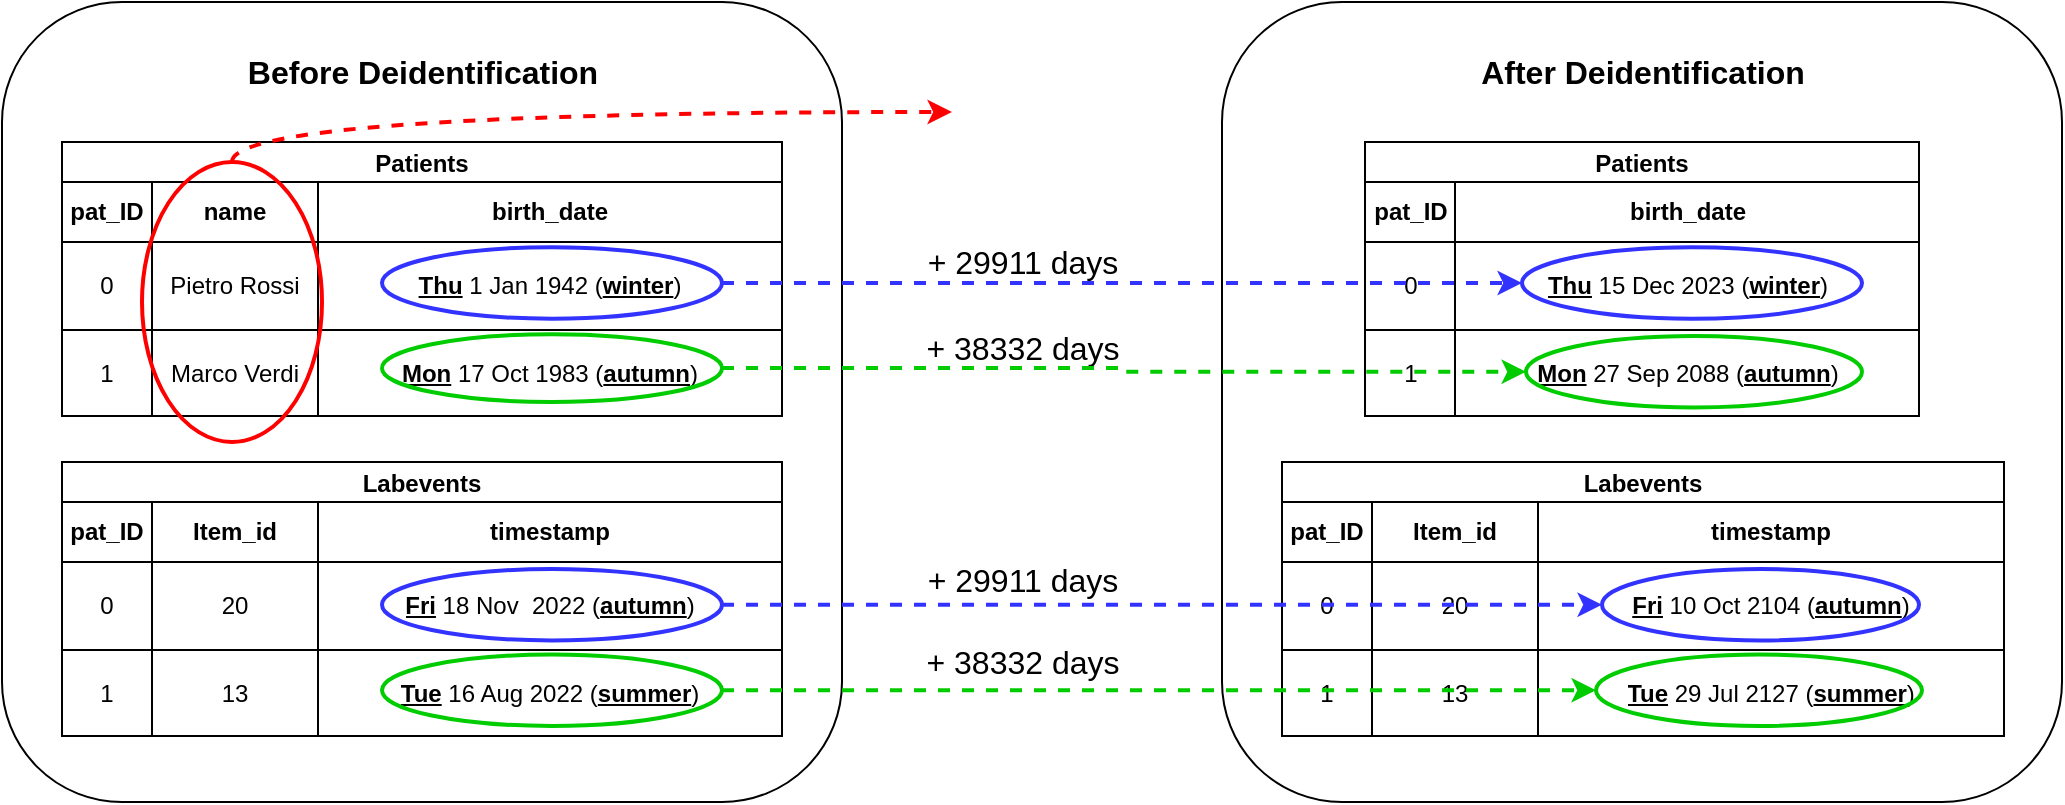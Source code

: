 <mxfile version="20.4.1" type="device"><diagram id="9E-jIEwZ_F7dmftd-cMd" name="Pagina-1"><mxGraphModel dx="1023" dy="481" grid="1" gridSize="10" guides="1" tooltips="1" connect="1" arrows="1" fold="1" page="1" pageScale="1" pageWidth="850" pageHeight="1100" math="0" shadow="0"><root><mxCell id="0"/><mxCell id="1" parent="0"/><mxCell id="P1wdlzU_BdanUCKk_c8z-74" value="" style="rounded=1;whiteSpace=wrap;html=1;fontSize=12;" vertex="1" parent="1"><mxGeometry x="10" y="50" width="420" height="400" as="geometry"/></mxCell><mxCell id="P1wdlzU_BdanUCKk_c8z-48" value="Patients" style="shape=table;startSize=20;container=1;collapsible=0;childLayout=tableLayout;fontStyle=1;align=center;fontSize=12;" vertex="1" parent="1"><mxGeometry x="40" y="120" width="360" height="137" as="geometry"/></mxCell><mxCell id="P1wdlzU_BdanUCKk_c8z-49" value="" style="shape=tableRow;horizontal=0;startSize=0;swimlaneHead=0;swimlaneBody=0;top=0;left=0;bottom=0;right=0;collapsible=0;dropTarget=0;fillColor=none;points=[[0,0.5],[1,0.5]];portConstraint=eastwest;fontSize=12;" vertex="1" parent="P1wdlzU_BdanUCKk_c8z-48"><mxGeometry y="20" width="360" height="30" as="geometry"/></mxCell><mxCell id="P1wdlzU_BdanUCKk_c8z-50" value="pat_ID" style="shape=partialRectangle;html=1;whiteSpace=wrap;connectable=0;fillColor=none;top=0;left=0;bottom=0;right=0;overflow=hidden;fontSize=12;fontStyle=1" vertex="1" parent="P1wdlzU_BdanUCKk_c8z-49"><mxGeometry width="45" height="30" as="geometry"><mxRectangle width="45" height="30" as="alternateBounds"/></mxGeometry></mxCell><mxCell id="P1wdlzU_BdanUCKk_c8z-51" value="name" style="shape=partialRectangle;html=1;whiteSpace=wrap;connectable=0;fillColor=none;top=0;left=0;bottom=0;right=0;overflow=hidden;fontSize=12;fontStyle=1" vertex="1" parent="P1wdlzU_BdanUCKk_c8z-49"><mxGeometry x="45" width="83" height="30" as="geometry"><mxRectangle width="83" height="30" as="alternateBounds"/></mxGeometry></mxCell><mxCell id="P1wdlzU_BdanUCKk_c8z-52" value="birth_date" style="shape=partialRectangle;html=1;whiteSpace=wrap;connectable=0;fillColor=none;top=0;left=0;bottom=0;right=0;overflow=hidden;fontSize=12;fontStyle=1" vertex="1" parent="P1wdlzU_BdanUCKk_c8z-49"><mxGeometry x="128" width="232" height="30" as="geometry"><mxRectangle width="232" height="30" as="alternateBounds"/></mxGeometry></mxCell><mxCell id="P1wdlzU_BdanUCKk_c8z-53" value="" style="shape=tableRow;horizontal=0;startSize=0;swimlaneHead=0;swimlaneBody=0;top=0;left=0;bottom=0;right=0;collapsible=0;dropTarget=0;fillColor=none;points=[[0,0.5],[1,0.5]];portConstraint=eastwest;fontSize=12;" vertex="1" parent="P1wdlzU_BdanUCKk_c8z-48"><mxGeometry y="50" width="360" height="44" as="geometry"/></mxCell><mxCell id="P1wdlzU_BdanUCKk_c8z-54" value="0" style="shape=partialRectangle;html=1;whiteSpace=wrap;connectable=0;fillColor=none;top=0;left=0;bottom=0;right=0;overflow=hidden;fontSize=12;" vertex="1" parent="P1wdlzU_BdanUCKk_c8z-53"><mxGeometry width="45" height="44" as="geometry"><mxRectangle width="45" height="44" as="alternateBounds"/></mxGeometry></mxCell><mxCell id="P1wdlzU_BdanUCKk_c8z-55" value="Pietro Rossi" style="shape=partialRectangle;html=1;whiteSpace=wrap;connectable=0;fillColor=none;top=0;left=0;bottom=0;right=0;overflow=hidden;fontSize=12;" vertex="1" parent="P1wdlzU_BdanUCKk_c8z-53"><mxGeometry x="45" width="83" height="44" as="geometry"><mxRectangle width="83" height="44" as="alternateBounds"/></mxGeometry></mxCell><mxCell id="P1wdlzU_BdanUCKk_c8z-56" value="&lt;u&gt;&lt;b&gt;Thu&lt;/b&gt;&lt;/u&gt; 1 Jan 1942 (&lt;b&gt;&lt;u&gt;winter&lt;/u&gt;&lt;/b&gt;)" style="shape=partialRectangle;html=1;whiteSpace=wrap;connectable=0;fillColor=none;top=0;left=0;bottom=0;right=0;overflow=hidden;fontSize=12;" vertex="1" parent="P1wdlzU_BdanUCKk_c8z-53"><mxGeometry x="128" width="232" height="44" as="geometry"><mxRectangle width="232" height="44" as="alternateBounds"/></mxGeometry></mxCell><mxCell id="P1wdlzU_BdanUCKk_c8z-57" value="" style="shape=tableRow;horizontal=0;startSize=0;swimlaneHead=0;swimlaneBody=0;top=0;left=0;bottom=0;right=0;collapsible=0;dropTarget=0;fillColor=none;points=[[0,0.5],[1,0.5]];portConstraint=eastwest;fontSize=12;" vertex="1" parent="P1wdlzU_BdanUCKk_c8z-48"><mxGeometry y="94" width="360" height="43" as="geometry"/></mxCell><mxCell id="P1wdlzU_BdanUCKk_c8z-58" value="1" style="shape=partialRectangle;html=1;whiteSpace=wrap;connectable=0;fillColor=none;top=0;left=0;bottom=0;right=0;overflow=hidden;fontSize=12;" vertex="1" parent="P1wdlzU_BdanUCKk_c8z-57"><mxGeometry width="45" height="43" as="geometry"><mxRectangle width="45" height="43" as="alternateBounds"/></mxGeometry></mxCell><mxCell id="P1wdlzU_BdanUCKk_c8z-59" value="Marco Verdi" style="shape=partialRectangle;html=1;whiteSpace=wrap;connectable=0;fillColor=none;top=0;left=0;bottom=0;right=0;overflow=hidden;fontSize=12;" vertex="1" parent="P1wdlzU_BdanUCKk_c8z-57"><mxGeometry x="45" width="83" height="43" as="geometry"><mxRectangle width="83" height="43" as="alternateBounds"/></mxGeometry></mxCell><mxCell id="P1wdlzU_BdanUCKk_c8z-60" value="&lt;u&gt;&lt;b&gt;Mon&lt;/b&gt;&lt;/u&gt; 17 Oct 1983 (&lt;b&gt;&lt;u&gt;autumn&lt;/u&gt;&lt;/b&gt;)" style="shape=partialRectangle;html=1;whiteSpace=wrap;connectable=0;fillColor=none;top=0;left=0;bottom=0;right=0;overflow=hidden;fontSize=12;" vertex="1" parent="P1wdlzU_BdanUCKk_c8z-57"><mxGeometry x="128" width="232" height="43" as="geometry"><mxRectangle width="232" height="43" as="alternateBounds"/></mxGeometry></mxCell><mxCell id="P1wdlzU_BdanUCKk_c8z-61" value="Labevents" style="shape=table;startSize=20;container=1;collapsible=0;childLayout=tableLayout;fontStyle=1;align=center;fontSize=12;" vertex="1" parent="1"><mxGeometry x="40" y="280" width="360" height="137" as="geometry"/></mxCell><mxCell id="P1wdlzU_BdanUCKk_c8z-62" value="" style="shape=tableRow;horizontal=0;startSize=0;swimlaneHead=0;swimlaneBody=0;top=0;left=0;bottom=0;right=0;collapsible=0;dropTarget=0;fillColor=none;points=[[0,0.5],[1,0.5]];portConstraint=eastwest;fontSize=12;" vertex="1" parent="P1wdlzU_BdanUCKk_c8z-61"><mxGeometry y="20" width="360" height="30" as="geometry"/></mxCell><mxCell id="P1wdlzU_BdanUCKk_c8z-63" value="pat_ID" style="shape=partialRectangle;html=1;whiteSpace=wrap;connectable=0;fillColor=none;top=0;left=0;bottom=0;right=0;overflow=hidden;fontSize=12;fontStyle=1" vertex="1" parent="P1wdlzU_BdanUCKk_c8z-62"><mxGeometry width="45" height="30" as="geometry"><mxRectangle width="45" height="30" as="alternateBounds"/></mxGeometry></mxCell><mxCell id="P1wdlzU_BdanUCKk_c8z-64" value="Item_id" style="shape=partialRectangle;html=1;whiteSpace=wrap;connectable=0;fillColor=none;top=0;left=0;bottom=0;right=0;overflow=hidden;fontSize=12;fontStyle=1" vertex="1" parent="P1wdlzU_BdanUCKk_c8z-62"><mxGeometry x="45" width="83" height="30" as="geometry"><mxRectangle width="83" height="30" as="alternateBounds"/></mxGeometry></mxCell><mxCell id="P1wdlzU_BdanUCKk_c8z-65" value="timestamp" style="shape=partialRectangle;html=1;whiteSpace=wrap;connectable=0;fillColor=none;top=0;left=0;bottom=0;right=0;overflow=hidden;fontSize=12;fontStyle=1" vertex="1" parent="P1wdlzU_BdanUCKk_c8z-62"><mxGeometry x="128" width="232" height="30" as="geometry"><mxRectangle width="232" height="30" as="alternateBounds"/></mxGeometry></mxCell><mxCell id="P1wdlzU_BdanUCKk_c8z-66" value="" style="shape=tableRow;horizontal=0;startSize=0;swimlaneHead=0;swimlaneBody=0;top=0;left=0;bottom=0;right=0;collapsible=0;dropTarget=0;fillColor=none;points=[[0,0.5],[1,0.5]];portConstraint=eastwest;fontSize=12;" vertex="1" parent="P1wdlzU_BdanUCKk_c8z-61"><mxGeometry y="50" width="360" height="44" as="geometry"/></mxCell><mxCell id="P1wdlzU_BdanUCKk_c8z-67" value="0" style="shape=partialRectangle;html=1;whiteSpace=wrap;connectable=0;fillColor=none;top=0;left=0;bottom=0;right=0;overflow=hidden;fontSize=12;" vertex="1" parent="P1wdlzU_BdanUCKk_c8z-66"><mxGeometry width="45" height="44" as="geometry"><mxRectangle width="45" height="44" as="alternateBounds"/></mxGeometry></mxCell><mxCell id="P1wdlzU_BdanUCKk_c8z-68" value="20" style="shape=partialRectangle;html=1;whiteSpace=wrap;connectable=0;fillColor=none;top=0;left=0;bottom=0;right=0;overflow=hidden;fontSize=12;" vertex="1" parent="P1wdlzU_BdanUCKk_c8z-66"><mxGeometry x="45" width="83" height="44" as="geometry"><mxRectangle width="83" height="44" as="alternateBounds"/></mxGeometry></mxCell><mxCell id="P1wdlzU_BdanUCKk_c8z-69" value="&lt;u&gt;&lt;b&gt;Fri&lt;/b&gt;&lt;/u&gt; 18 Nov&amp;nbsp; 2022 (&lt;u&gt;&lt;b&gt;autumn&lt;/b&gt;&lt;/u&gt;)" style="shape=partialRectangle;html=1;whiteSpace=wrap;connectable=0;fillColor=none;top=0;left=0;bottom=0;right=0;overflow=hidden;fontSize=12;" vertex="1" parent="P1wdlzU_BdanUCKk_c8z-66"><mxGeometry x="128" width="232" height="44" as="geometry"><mxRectangle width="232" height="44" as="alternateBounds"/></mxGeometry></mxCell><mxCell id="P1wdlzU_BdanUCKk_c8z-70" value="" style="shape=tableRow;horizontal=0;startSize=0;swimlaneHead=0;swimlaneBody=0;top=0;left=0;bottom=0;right=0;collapsible=0;dropTarget=0;fillColor=none;points=[[0,0.5],[1,0.5]];portConstraint=eastwest;fontSize=12;" vertex="1" parent="P1wdlzU_BdanUCKk_c8z-61"><mxGeometry y="94" width="360" height="43" as="geometry"/></mxCell><mxCell id="P1wdlzU_BdanUCKk_c8z-71" value="1" style="shape=partialRectangle;html=1;whiteSpace=wrap;connectable=0;fillColor=none;top=0;left=0;bottom=0;right=0;overflow=hidden;fontSize=12;" vertex="1" parent="P1wdlzU_BdanUCKk_c8z-70"><mxGeometry width="45" height="43" as="geometry"><mxRectangle width="45" height="43" as="alternateBounds"/></mxGeometry></mxCell><mxCell id="P1wdlzU_BdanUCKk_c8z-72" value="13" style="shape=partialRectangle;html=1;whiteSpace=wrap;connectable=0;fillColor=none;top=0;left=0;bottom=0;right=0;overflow=hidden;fontSize=12;" vertex="1" parent="P1wdlzU_BdanUCKk_c8z-70"><mxGeometry x="45" width="83" height="43" as="geometry"><mxRectangle width="83" height="43" as="alternateBounds"/></mxGeometry></mxCell><mxCell id="P1wdlzU_BdanUCKk_c8z-73" value="&lt;u&gt;&lt;b&gt;Tue&lt;/b&gt;&lt;/u&gt; 16 Aug 2022 (&lt;b&gt;&lt;u&gt;summer&lt;/u&gt;&lt;/b&gt;)" style="shape=partialRectangle;html=1;whiteSpace=wrap;connectable=0;fillColor=none;top=0;left=0;bottom=0;right=0;overflow=hidden;fontSize=12;" vertex="1" parent="P1wdlzU_BdanUCKk_c8z-70"><mxGeometry x="128" width="232" height="43" as="geometry"><mxRectangle width="232" height="43" as="alternateBounds"/></mxGeometry></mxCell><mxCell id="P1wdlzU_BdanUCKk_c8z-75" value="&lt;font style=&quot;font-size: 16px;&quot;&gt;&lt;b&gt;Before Deidentification&lt;/b&gt;&lt;/font&gt;" style="text;html=1;strokeColor=none;fillColor=none;align=center;verticalAlign=middle;whiteSpace=wrap;rounded=0;fontSize=12;" vertex="1" parent="1"><mxGeometry x="112.5" y="70" width="215" height="30" as="geometry"/></mxCell><mxCell id="P1wdlzU_BdanUCKk_c8z-89" value="" style="rounded=1;whiteSpace=wrap;html=1;fontSize=12;" vertex="1" parent="1"><mxGeometry x="620" y="50" width="420" height="400" as="geometry"/></mxCell><mxCell id="P1wdlzU_BdanUCKk_c8z-90" value="Patients" style="shape=table;startSize=20;container=1;collapsible=0;childLayout=tableLayout;fontStyle=1;align=center;fontSize=12;" vertex="1" parent="1"><mxGeometry x="691.5" y="120" width="277" height="137" as="geometry"/></mxCell><mxCell id="P1wdlzU_BdanUCKk_c8z-91" value="" style="shape=tableRow;horizontal=0;startSize=0;swimlaneHead=0;swimlaneBody=0;top=0;left=0;bottom=0;right=0;collapsible=0;dropTarget=0;fillColor=none;points=[[0,0.5],[1,0.5]];portConstraint=eastwest;fontSize=12;" vertex="1" parent="P1wdlzU_BdanUCKk_c8z-90"><mxGeometry y="20" width="277" height="30" as="geometry"/></mxCell><mxCell id="P1wdlzU_BdanUCKk_c8z-92" value="pat_ID" style="shape=partialRectangle;html=1;whiteSpace=wrap;connectable=0;fillColor=none;top=0;left=0;bottom=0;right=0;overflow=hidden;fontSize=12;fontStyle=1" vertex="1" parent="P1wdlzU_BdanUCKk_c8z-91"><mxGeometry width="45" height="30" as="geometry"><mxRectangle width="45" height="30" as="alternateBounds"/></mxGeometry></mxCell><mxCell id="P1wdlzU_BdanUCKk_c8z-94" value="birth_date" style="shape=partialRectangle;html=1;whiteSpace=wrap;connectable=0;fillColor=none;top=0;left=0;bottom=0;right=0;overflow=hidden;fontSize=12;fontStyle=1" vertex="1" parent="P1wdlzU_BdanUCKk_c8z-91"><mxGeometry x="45" width="232" height="30" as="geometry"><mxRectangle width="232" height="30" as="alternateBounds"/></mxGeometry></mxCell><mxCell id="P1wdlzU_BdanUCKk_c8z-95" value="" style="shape=tableRow;horizontal=0;startSize=0;swimlaneHead=0;swimlaneBody=0;top=0;left=0;bottom=0;right=0;collapsible=0;dropTarget=0;fillColor=none;points=[[0,0.5],[1,0.5]];portConstraint=eastwest;fontSize=12;" vertex="1" parent="P1wdlzU_BdanUCKk_c8z-90"><mxGeometry y="50" width="277" height="44" as="geometry"/></mxCell><mxCell id="P1wdlzU_BdanUCKk_c8z-96" value="0" style="shape=partialRectangle;html=1;whiteSpace=wrap;connectable=0;fillColor=none;top=0;left=0;bottom=0;right=0;overflow=hidden;fontSize=12;" vertex="1" parent="P1wdlzU_BdanUCKk_c8z-95"><mxGeometry width="45" height="44" as="geometry"><mxRectangle width="45" height="44" as="alternateBounds"/></mxGeometry></mxCell><mxCell id="P1wdlzU_BdanUCKk_c8z-98" value="&lt;u&gt;&lt;b&gt;Thu&lt;/b&gt;&lt;/u&gt; 15 Dec 2023 (&lt;u&gt;&lt;b&gt;winter&lt;/b&gt;&lt;/u&gt;)" style="shape=partialRectangle;html=1;whiteSpace=wrap;connectable=0;fillColor=none;top=0;left=0;bottom=0;right=0;overflow=hidden;fontSize=12;" vertex="1" parent="P1wdlzU_BdanUCKk_c8z-95"><mxGeometry x="45" width="232" height="44" as="geometry"><mxRectangle width="232" height="44" as="alternateBounds"/></mxGeometry></mxCell><mxCell id="P1wdlzU_BdanUCKk_c8z-99" value="" style="shape=tableRow;horizontal=0;startSize=0;swimlaneHead=0;swimlaneBody=0;top=0;left=0;bottom=0;right=0;collapsible=0;dropTarget=0;fillColor=none;points=[[0,0.5],[1,0.5]];portConstraint=eastwest;fontSize=12;" vertex="1" parent="P1wdlzU_BdanUCKk_c8z-90"><mxGeometry y="94" width="277" height="43" as="geometry"/></mxCell><mxCell id="P1wdlzU_BdanUCKk_c8z-100" value="1" style="shape=partialRectangle;html=1;whiteSpace=wrap;connectable=0;fillColor=none;top=0;left=0;bottom=0;right=0;overflow=hidden;fontSize=12;" vertex="1" parent="P1wdlzU_BdanUCKk_c8z-99"><mxGeometry width="45" height="43" as="geometry"><mxRectangle width="45" height="43" as="alternateBounds"/></mxGeometry></mxCell><mxCell id="P1wdlzU_BdanUCKk_c8z-102" value="&lt;u&gt;&lt;b&gt;Mon&lt;/b&gt;&lt;/u&gt; 27 Sep 2088 (&lt;u&gt;&lt;b&gt;autumn&lt;/b&gt;&lt;/u&gt;)" style="shape=partialRectangle;html=1;whiteSpace=wrap;connectable=0;fillColor=none;top=0;left=0;bottom=0;right=0;overflow=hidden;fontSize=12;" vertex="1" parent="P1wdlzU_BdanUCKk_c8z-99"><mxGeometry x="45" width="232" height="43" as="geometry"><mxRectangle width="232" height="43" as="alternateBounds"/></mxGeometry></mxCell><mxCell id="P1wdlzU_BdanUCKk_c8z-103" value="Labevents" style="shape=table;startSize=20;container=1;collapsible=0;childLayout=tableLayout;fontStyle=1;align=center;fontSize=12;" vertex="1" parent="1"><mxGeometry x="650" y="280" width="361" height="137" as="geometry"/></mxCell><mxCell id="P1wdlzU_BdanUCKk_c8z-104" value="" style="shape=tableRow;horizontal=0;startSize=0;swimlaneHead=0;swimlaneBody=0;top=0;left=0;bottom=0;right=0;collapsible=0;dropTarget=0;fillColor=none;points=[[0,0.5],[1,0.5]];portConstraint=eastwest;fontSize=12;" vertex="1" parent="P1wdlzU_BdanUCKk_c8z-103"><mxGeometry y="20" width="361" height="30" as="geometry"/></mxCell><mxCell id="P1wdlzU_BdanUCKk_c8z-105" value="pat_ID" style="shape=partialRectangle;html=1;whiteSpace=wrap;connectable=0;fillColor=none;top=0;left=0;bottom=0;right=0;overflow=hidden;fontSize=12;fontStyle=1" vertex="1" parent="P1wdlzU_BdanUCKk_c8z-104"><mxGeometry width="45" height="30" as="geometry"><mxRectangle width="45" height="30" as="alternateBounds"/></mxGeometry></mxCell><mxCell id="P1wdlzU_BdanUCKk_c8z-106" value="Item_id" style="shape=partialRectangle;html=1;whiteSpace=wrap;connectable=0;fillColor=none;top=0;left=0;bottom=0;right=0;overflow=hidden;fontSize=12;fontStyle=1" vertex="1" parent="P1wdlzU_BdanUCKk_c8z-104"><mxGeometry x="45" width="83" height="30" as="geometry"><mxRectangle width="83" height="30" as="alternateBounds"/></mxGeometry></mxCell><mxCell id="P1wdlzU_BdanUCKk_c8z-107" value="timestamp" style="shape=partialRectangle;html=1;whiteSpace=wrap;connectable=0;fillColor=none;top=0;left=0;bottom=0;right=0;overflow=hidden;fontSize=12;fontStyle=1" vertex="1" parent="P1wdlzU_BdanUCKk_c8z-104"><mxGeometry x="128" width="233" height="30" as="geometry"><mxRectangle width="233" height="30" as="alternateBounds"/></mxGeometry></mxCell><mxCell id="P1wdlzU_BdanUCKk_c8z-108" value="" style="shape=tableRow;horizontal=0;startSize=0;swimlaneHead=0;swimlaneBody=0;top=0;left=0;bottom=0;right=0;collapsible=0;dropTarget=0;fillColor=none;points=[[0,0.5],[1,0.5]];portConstraint=eastwest;fontSize=12;" vertex="1" parent="P1wdlzU_BdanUCKk_c8z-103"><mxGeometry y="50" width="361" height="44" as="geometry"/></mxCell><mxCell id="P1wdlzU_BdanUCKk_c8z-109" value="0" style="shape=partialRectangle;html=1;whiteSpace=wrap;connectable=0;fillColor=none;top=0;left=0;bottom=0;right=0;overflow=hidden;fontSize=12;" vertex="1" parent="P1wdlzU_BdanUCKk_c8z-108"><mxGeometry width="45" height="44" as="geometry"><mxRectangle width="45" height="44" as="alternateBounds"/></mxGeometry></mxCell><mxCell id="P1wdlzU_BdanUCKk_c8z-110" value="20" style="shape=partialRectangle;html=1;whiteSpace=wrap;connectable=0;fillColor=none;top=0;left=0;bottom=0;right=0;overflow=hidden;fontSize=12;" vertex="1" parent="P1wdlzU_BdanUCKk_c8z-108"><mxGeometry x="45" width="83" height="44" as="geometry"><mxRectangle width="83" height="44" as="alternateBounds"/></mxGeometry></mxCell><mxCell id="P1wdlzU_BdanUCKk_c8z-111" value="&lt;u&gt;&lt;b&gt;Fri&lt;/b&gt;&lt;/u&gt; 10 Oct 2104 (&lt;u&gt;&lt;b&gt;autumn&lt;/b&gt;&lt;/u&gt;)" style="shape=partialRectangle;html=1;whiteSpace=wrap;connectable=0;fillColor=none;top=0;left=0;bottom=0;right=0;overflow=hidden;fontSize=12;" vertex="1" parent="P1wdlzU_BdanUCKk_c8z-108"><mxGeometry x="128" width="233" height="44" as="geometry"><mxRectangle width="233" height="44" as="alternateBounds"/></mxGeometry></mxCell><mxCell id="P1wdlzU_BdanUCKk_c8z-112" value="" style="shape=tableRow;horizontal=0;startSize=0;swimlaneHead=0;swimlaneBody=0;top=0;left=0;bottom=0;right=0;collapsible=0;dropTarget=0;fillColor=none;points=[[0,0.5],[1,0.5]];portConstraint=eastwest;fontSize=12;" vertex="1" parent="P1wdlzU_BdanUCKk_c8z-103"><mxGeometry y="94" width="361" height="43" as="geometry"/></mxCell><mxCell id="P1wdlzU_BdanUCKk_c8z-113" value="1" style="shape=partialRectangle;html=1;whiteSpace=wrap;connectable=0;fillColor=none;top=0;left=0;bottom=0;right=0;overflow=hidden;fontSize=12;" vertex="1" parent="P1wdlzU_BdanUCKk_c8z-112"><mxGeometry width="45" height="43" as="geometry"><mxRectangle width="45" height="43" as="alternateBounds"/></mxGeometry></mxCell><mxCell id="P1wdlzU_BdanUCKk_c8z-114" value="13" style="shape=partialRectangle;html=1;whiteSpace=wrap;connectable=0;fillColor=none;top=0;left=0;bottom=0;right=0;overflow=hidden;fontSize=12;" vertex="1" parent="P1wdlzU_BdanUCKk_c8z-112"><mxGeometry x="45" width="83" height="43" as="geometry"><mxRectangle width="83" height="43" as="alternateBounds"/></mxGeometry></mxCell><mxCell id="P1wdlzU_BdanUCKk_c8z-115" value="&lt;u&gt;&lt;b&gt;Tue&lt;/b&gt;&lt;/u&gt; 29 Jul 2127 (&lt;u&gt;&lt;b&gt;summer&lt;/b&gt;&lt;/u&gt;)" style="shape=partialRectangle;html=1;whiteSpace=wrap;connectable=0;fillColor=none;top=0;left=0;bottom=0;right=0;overflow=hidden;fontSize=12;" vertex="1" parent="P1wdlzU_BdanUCKk_c8z-112"><mxGeometry x="128" width="233" height="43" as="geometry"><mxRectangle width="233" height="43" as="alternateBounds"/></mxGeometry></mxCell><mxCell id="P1wdlzU_BdanUCKk_c8z-116" value="&lt;font style=&quot;font-size: 16px;&quot;&gt;&lt;b&gt;After Deidentification&lt;br&gt;&lt;/b&gt;&lt;/font&gt;" style="text;html=1;strokeColor=none;fillColor=none;align=center;verticalAlign=middle;whiteSpace=wrap;rounded=0;fontSize=12;" vertex="1" parent="1"><mxGeometry x="723" y="70" width="215" height="30" as="geometry"/></mxCell><mxCell id="P1wdlzU_BdanUCKk_c8z-117" value="+ 29911 days" style="text;html=1;align=center;verticalAlign=middle;resizable=0;points=[];autosize=1;strokeColor=none;fillColor=none;fontSize=16;" vertex="1" parent="1"><mxGeometry x="460" y="165" width="120" height="30" as="geometry"/></mxCell><mxCell id="P1wdlzU_BdanUCKk_c8z-118" value="+ 29911 days" style="text;html=1;align=center;verticalAlign=middle;resizable=0;points=[];autosize=1;strokeColor=none;fillColor=none;fontSize=16;" vertex="1" parent="1"><mxGeometry x="460" y="324" width="120" height="30" as="geometry"/></mxCell><mxCell id="P1wdlzU_BdanUCKk_c8z-119" value="+ 38332 days" style="text;html=1;align=center;verticalAlign=middle;resizable=0;points=[];autosize=1;strokeColor=none;fillColor=none;fontSize=16;" vertex="1" parent="1"><mxGeometry x="460" y="365.25" width="120" height="30" as="geometry"/></mxCell><mxCell id="P1wdlzU_BdanUCKk_c8z-120" value="+ 38332 days" style="text;html=1;align=center;verticalAlign=middle;resizable=0;points=[];autosize=1;strokeColor=none;fillColor=none;fontSize=16;" vertex="1" parent="1"><mxGeometry x="460" y="208.37" width="120" height="30" as="geometry"/></mxCell><mxCell id="P1wdlzU_BdanUCKk_c8z-126" style="edgeStyle=orthogonalEdgeStyle;rounded=0;orthogonalLoop=1;jettySize=auto;html=1;dashed=1;strokeColor=#3333FF;fontSize=16;strokeWidth=2;" edge="1" parent="1" source="P1wdlzU_BdanUCKk_c8z-121" target="P1wdlzU_BdanUCKk_c8z-122"><mxGeometry relative="1" as="geometry"/></mxCell><mxCell id="P1wdlzU_BdanUCKk_c8z-121" value="" style="ellipse;whiteSpace=wrap;html=1;fontSize=16;fillColor=none;strokeColor=#3333FF;strokeWidth=2;" vertex="1" parent="1"><mxGeometry x="200" y="172.62" width="170" height="35.75" as="geometry"/></mxCell><mxCell id="P1wdlzU_BdanUCKk_c8z-122" value="" style="ellipse;whiteSpace=wrap;html=1;fontSize=16;fillColor=none;strokeColor=#3333FF;strokeWidth=2;" vertex="1" parent="1"><mxGeometry x="770" y="172.62" width="170" height="35.75" as="geometry"/></mxCell><mxCell id="P1wdlzU_BdanUCKk_c8z-123" value="" style="ellipse;whiteSpace=wrap;html=1;fontSize=16;fillColor=none;strokeColor=#00CC00;strokeWidth=2;" vertex="1" parent="1"><mxGeometry x="772" y="217" width="168" height="35.75" as="geometry"/></mxCell><mxCell id="P1wdlzU_BdanUCKk_c8z-125" style="edgeStyle=orthogonalEdgeStyle;rounded=0;orthogonalLoop=1;jettySize=auto;html=1;fontSize=16;strokeColor=#00CC00;dashed=1;strokeWidth=2;" edge="1" parent="1" source="P1wdlzU_BdanUCKk_c8z-124" target="P1wdlzU_BdanUCKk_c8z-123"><mxGeometry relative="1" as="geometry"/></mxCell><mxCell id="P1wdlzU_BdanUCKk_c8z-124" value="" style="ellipse;whiteSpace=wrap;html=1;fontSize=16;fillColor=none;strokeColor=#00CC00;strokeWidth=2;" vertex="1" parent="1"><mxGeometry x="200" y="216.13" width="170" height="33.87" as="geometry"/></mxCell><mxCell id="P1wdlzU_BdanUCKk_c8z-128" style="edgeStyle=orthogonalEdgeStyle;rounded=0;orthogonalLoop=1;jettySize=auto;html=1;dashed=1;strokeColor=#3333FF;fontSize=16;strokeWidth=2;" edge="1" source="P1wdlzU_BdanUCKk_c8z-129" target="P1wdlzU_BdanUCKk_c8z-130" parent="1"><mxGeometry relative="1" as="geometry"/></mxCell><mxCell id="P1wdlzU_BdanUCKk_c8z-129" value="" style="ellipse;whiteSpace=wrap;html=1;fontSize=16;fillColor=none;strokeColor=#3333FF;strokeWidth=2;" vertex="1" parent="1"><mxGeometry x="200" y="333.5" width="170" height="35.75" as="geometry"/></mxCell><mxCell id="P1wdlzU_BdanUCKk_c8z-130" value="" style="ellipse;whiteSpace=wrap;html=1;fontSize=16;fillColor=none;strokeColor=#3333FF;strokeWidth=2;" vertex="1" parent="1"><mxGeometry x="810" y="333.5" width="158.5" height="35.75" as="geometry"/></mxCell><mxCell id="P1wdlzU_BdanUCKk_c8z-131" value="" style="ellipse;whiteSpace=wrap;html=1;fontSize=16;fillColor=none;strokeColor=#00CC00;strokeWidth=2;" vertex="1" parent="1"><mxGeometry x="200" y="376.25" width="170" height="35.75" as="geometry"/></mxCell><mxCell id="P1wdlzU_BdanUCKk_c8z-132" style="edgeStyle=orthogonalEdgeStyle;rounded=0;orthogonalLoop=1;jettySize=auto;html=1;dashed=1;strokeColor=#00CC00;fontSize=16;strokeWidth=2;" edge="1" source="P1wdlzU_BdanUCKk_c8z-131" target="P1wdlzU_BdanUCKk_c8z-133" parent="1"><mxGeometry relative="1" as="geometry"/></mxCell><mxCell id="P1wdlzU_BdanUCKk_c8z-133" value="" style="ellipse;whiteSpace=wrap;html=1;fontSize=16;fillColor=none;strokeColor=#00CC00;strokeWidth=2;" vertex="1" parent="1"><mxGeometry x="807" y="376.25" width="163" height="35.75" as="geometry"/></mxCell><mxCell id="P1wdlzU_BdanUCKk_c8z-135" style="edgeStyle=orthogonalEdgeStyle;rounded=0;orthogonalLoop=1;jettySize=auto;html=1;dashed=1;strokeColor=#FF0000;fontSize=16;curved=1;strokeWidth=2;entryX=0;entryY=0.5;entryDx=0;entryDy=0;" edge="1" parent="1" source="P1wdlzU_BdanUCKk_c8z-134" target="P1wdlzU_BdanUCKk_c8z-139"><mxGeometry relative="1" as="geometry"><mxPoint x="505" y="100.077" as="targetPoint"/><Array as="points"><mxPoint x="125" y="105"/></Array></mxGeometry></mxCell><mxCell id="P1wdlzU_BdanUCKk_c8z-134" value="" style="ellipse;whiteSpace=wrap;html=1;strokeColor=#FF0000;fontSize=16;fillColor=none;strokeWidth=2;" vertex="1" parent="1"><mxGeometry x="80" y="130" width="90" height="140" as="geometry"/></mxCell><mxCell id="P1wdlzU_BdanUCKk_c8z-139" value="" style="shape=image;html=1;verticalAlign=top;verticalLabelPosition=bottom;labelBackgroundColor=#ffffff;imageAspect=0;aspect=fixed;image=https://cdn0.iconfinder.com/data/icons/evericons-16px/16/x-128.png;strokeColor=#3333FF;strokeWidth=2;fontSize=58;fontColor=#FF0000;fillColor=none;imageBorder=none;imageBackground=none;sketch=0;" vertex="1" parent="1"><mxGeometry x="485" y="70" width="70" height="70" as="geometry"/></mxCell></root></mxGraphModel></diagram></mxfile>